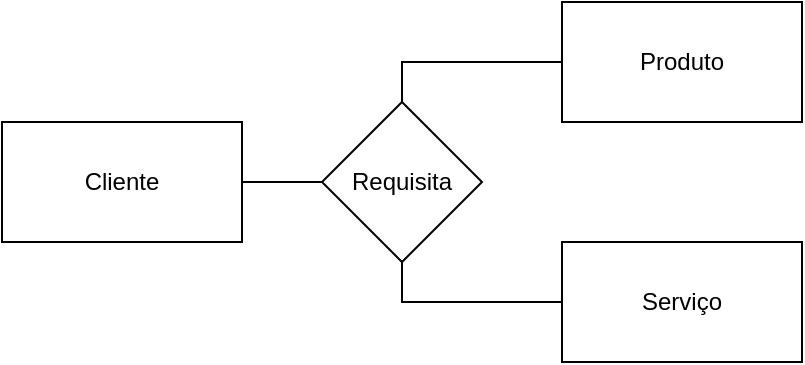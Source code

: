 <mxfile version="17.4.6" type="github" pages="2">
  <diagram id="e9sKhdDgGD3IVuLtpbr4" name="Page-1">
    <mxGraphModel dx="652" dy="567" grid="1" gridSize="10" guides="1" tooltips="1" connect="1" arrows="1" fold="1" page="1" pageScale="1" pageWidth="827" pageHeight="1169" math="0" shadow="0">
      <root>
        <mxCell id="0" />
        <mxCell id="1" parent="0" />
        <mxCell id="gyFbXSJ_E6DfAGe-0u7m-2" value="Cliente" style="rounded=0;whiteSpace=wrap;html=1;" vertex="1" parent="1">
          <mxGeometry x="80" y="150" width="120" height="60" as="geometry" />
        </mxCell>
        <mxCell id="gyFbXSJ_E6DfAGe-0u7m-7" value="Requisita" style="rhombus;whiteSpace=wrap;html=1;" vertex="1" parent="1">
          <mxGeometry x="240" y="140" width="80" height="80" as="geometry" />
        </mxCell>
        <mxCell id="gyFbXSJ_E6DfAGe-0u7m-8" value="Produto" style="rounded=0;whiteSpace=wrap;html=1;" vertex="1" parent="1">
          <mxGeometry x="360" y="90" width="120" height="60" as="geometry" />
        </mxCell>
        <mxCell id="gyFbXSJ_E6DfAGe-0u7m-9" value="Serviço" style="rounded=0;whiteSpace=wrap;html=1;" vertex="1" parent="1">
          <mxGeometry x="360" y="210" width="120" height="60" as="geometry" />
        </mxCell>
        <mxCell id="gyFbXSJ_E6DfAGe-0u7m-10" value="" style="endArrow=none;html=1;rounded=0;" edge="1" parent="1" source="gyFbXSJ_E6DfAGe-0u7m-7" target="gyFbXSJ_E6DfAGe-0u7m-2">
          <mxGeometry width="50" height="50" relative="1" as="geometry">
            <mxPoint x="190" y="280" as="sourcePoint" />
            <mxPoint x="240" y="230" as="targetPoint" />
          </mxGeometry>
        </mxCell>
        <mxCell id="gyFbXSJ_E6DfAGe-0u7m-11" value="" style="endArrow=none;html=1;rounded=0;" edge="1" parent="1" source="gyFbXSJ_E6DfAGe-0u7m-9" target="gyFbXSJ_E6DfAGe-0u7m-7">
          <mxGeometry width="50" height="50" relative="1" as="geometry">
            <mxPoint x="260" y="300" as="sourcePoint" />
            <mxPoint x="310" y="250" as="targetPoint" />
            <Array as="points">
              <mxPoint x="280" y="240" />
            </Array>
          </mxGeometry>
        </mxCell>
        <mxCell id="gyFbXSJ_E6DfAGe-0u7m-12" value="" style="endArrow=none;html=1;rounded=0;" edge="1" parent="1" source="gyFbXSJ_E6DfAGe-0u7m-8" target="gyFbXSJ_E6DfAGe-0u7m-7">
          <mxGeometry width="50" height="50" relative="1" as="geometry">
            <mxPoint x="250" y="240" as="sourcePoint" />
            <mxPoint x="300" y="190" as="targetPoint" />
            <Array as="points">
              <mxPoint x="280" y="120" />
            </Array>
          </mxGeometry>
        </mxCell>
      </root>
    </mxGraphModel>
  </diagram>
  <diagram id="zqoM7K0TakhKMUWJlDSb" name="Page-2">
    <mxGraphModel dx="652" dy="567" grid="1" gridSize="10" guides="1" tooltips="1" connect="1" arrows="1" fold="1" page="1" pageScale="1" pageWidth="827" pageHeight="1169" math="0" shadow="0">
      <root>
        <mxCell id="0" />
        <mxCell id="1" parent="0" />
        <mxCell id="g4FIYY2h9kPFmFcXv_Ep-1" value="Cliente" style="rounded=0;whiteSpace=wrap;html=1;" vertex="1" parent="1">
          <mxGeometry x="320" y="310" width="120" height="60" as="geometry" />
        </mxCell>
        <mxCell id="g4FIYY2h9kPFmFcXv_Ep-2" value="Serviço" style="rounded=0;whiteSpace=wrap;html=1;" vertex="1" parent="1">
          <mxGeometry x="480" y="210" width="120" height="60" as="geometry" />
        </mxCell>
        <mxCell id="g4FIYY2h9kPFmFcXv_Ep-3" value="Contrata" style="rhombus;whiteSpace=wrap;html=1;" vertex="1" parent="1">
          <mxGeometry x="340" y="200" width="80" height="80" as="geometry" />
        </mxCell>
        <mxCell id="g4FIYY2h9kPFmFcXv_Ep-4" value="Compra" style="rhombus;whiteSpace=wrap;html=1;" vertex="1" parent="1">
          <mxGeometry x="340" y="400" width="80" height="80" as="geometry" />
        </mxCell>
        <mxCell id="g4FIYY2h9kPFmFcXv_Ep-5" value="Produto" style="rounded=0;whiteSpace=wrap;html=1;" vertex="1" parent="1">
          <mxGeometry x="480" y="410" width="120" height="60" as="geometry" />
        </mxCell>
        <mxCell id="g4FIYY2h9kPFmFcXv_Ep-6" value="" style="endArrow=none;html=1;rounded=0;" edge="1" parent="1" source="g4FIYY2h9kPFmFcXv_Ep-4" target="g4FIYY2h9kPFmFcXv_Ep-5">
          <mxGeometry width="50" height="50" relative="1" as="geometry">
            <mxPoint x="380" y="380" as="sourcePoint" />
            <mxPoint x="430" y="330" as="targetPoint" />
          </mxGeometry>
        </mxCell>
        <mxCell id="g4FIYY2h9kPFmFcXv_Ep-7" value="" style="endArrow=none;html=1;rounded=0;" edge="1" parent="1" source="g4FIYY2h9kPFmFcXv_Ep-4" target="g4FIYY2h9kPFmFcXv_Ep-1">
          <mxGeometry width="50" height="50" relative="1" as="geometry">
            <mxPoint x="370" y="390" as="sourcePoint" />
            <mxPoint x="420" y="340" as="targetPoint" />
          </mxGeometry>
        </mxCell>
        <mxCell id="g4FIYY2h9kPFmFcXv_Ep-8" value="" style="endArrow=none;html=1;rounded=0;" edge="1" parent="1" source="g4FIYY2h9kPFmFcXv_Ep-1" target="g4FIYY2h9kPFmFcXv_Ep-3">
          <mxGeometry width="50" height="50" relative="1" as="geometry">
            <mxPoint x="390" y="410" as="sourcePoint" />
            <mxPoint x="390" y="380" as="targetPoint" />
          </mxGeometry>
        </mxCell>
        <mxCell id="g4FIYY2h9kPFmFcXv_Ep-9" value="" style="endArrow=none;html=1;rounded=0;" edge="1" parent="1" source="g4FIYY2h9kPFmFcXv_Ep-3" target="g4FIYY2h9kPFmFcXv_Ep-2">
          <mxGeometry width="50" height="50" relative="1" as="geometry">
            <mxPoint x="390" y="320" as="sourcePoint" />
            <mxPoint x="390" y="290" as="targetPoint" />
          </mxGeometry>
        </mxCell>
      </root>
    </mxGraphModel>
  </diagram>
</mxfile>
